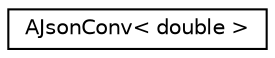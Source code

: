 digraph "Graphical Class Hierarchy"
{
 // LATEX_PDF_SIZE
  edge [fontname="Helvetica",fontsize="10",labelfontname="Helvetica",labelfontsize="10"];
  node [fontname="Helvetica",fontsize="10",shape=record];
  rankdir="LR";
  Node0 [label="AJsonConv\< double \>",height=0.2,width=0.4,color="black", fillcolor="white", style="filled",URL="$structAJsonConv_3_01double_01_4.html",tooltip=" "];
}

